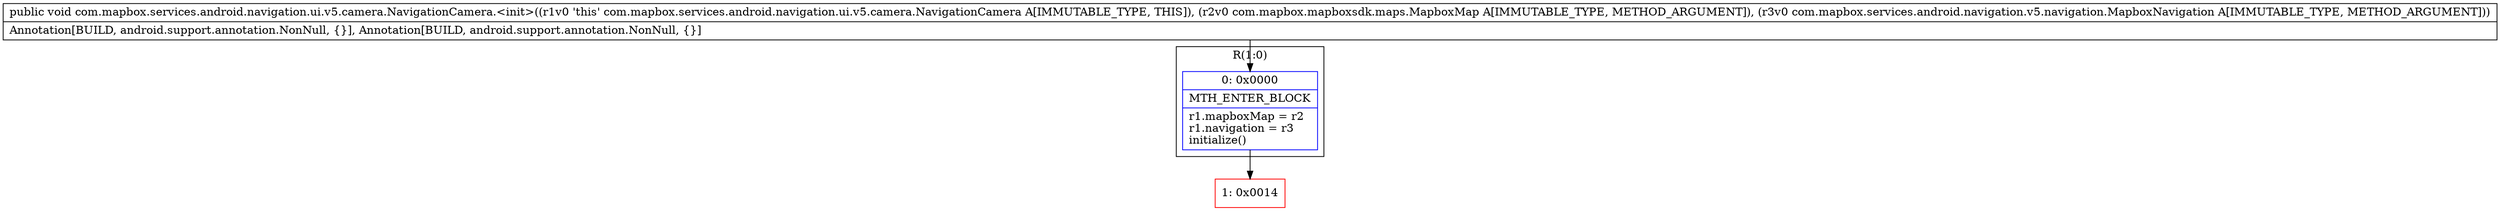 digraph "CFG forcom.mapbox.services.android.navigation.ui.v5.camera.NavigationCamera.\<init\>(Lcom\/mapbox\/mapboxsdk\/maps\/MapboxMap;Lcom\/mapbox\/services\/android\/navigation\/v5\/navigation\/MapboxNavigation;)V" {
subgraph cluster_Region_1739464428 {
label = "R(1:0)";
node [shape=record,color=blue];
Node_0 [shape=record,label="{0\:\ 0x0000|MTH_ENTER_BLOCK\l|r1.mapboxMap = r2\lr1.navigation = r3\linitialize()\l}"];
}
Node_1 [shape=record,color=red,label="{1\:\ 0x0014}"];
MethodNode[shape=record,label="{public void com.mapbox.services.android.navigation.ui.v5.camera.NavigationCamera.\<init\>((r1v0 'this' com.mapbox.services.android.navigation.ui.v5.camera.NavigationCamera A[IMMUTABLE_TYPE, THIS]), (r2v0 com.mapbox.mapboxsdk.maps.MapboxMap A[IMMUTABLE_TYPE, METHOD_ARGUMENT]), (r3v0 com.mapbox.services.android.navigation.v5.navigation.MapboxNavigation A[IMMUTABLE_TYPE, METHOD_ARGUMENT]))  | Annotation[BUILD, android.support.annotation.NonNull, \{\}], Annotation[BUILD, android.support.annotation.NonNull, \{\}]\l}"];
MethodNode -> Node_0;
Node_0 -> Node_1;
}

